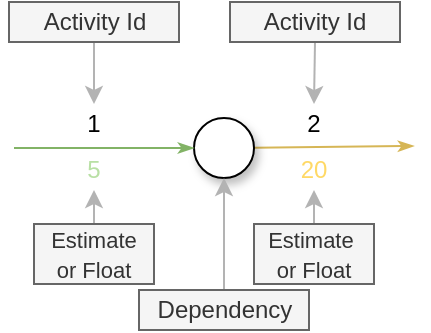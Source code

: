 <mxfile version="13.4.0" type="device" pages="3"><diagram name="Component Labels" id="42789a77-a242-8287-6e28-9cd8cfd52e62"><mxGraphModel dx="1422" dy="794" grid="1" gridSize="10" guides="1" tooltips="1" connect="1" arrows="1" fold="1" page="1" pageScale="1" pageWidth="1100" pageHeight="850" background="#ffffff" math="0" shadow="0"><root><mxCell id="0"/><mxCell id="1" parent="0"/><mxCell id="1ea317790d2ca983-14" value="" style="edgeStyle=none;rounded=1;html=1;labelBackgroundColor=none;startArrow=none;startFill=0;startSize=5;endArrow=classicThin;endFill=1;endSize=5;jettySize=auto;orthogonalLoop=1;strokeWidth=1;fontFamily=Verdana;fontSize=12;strokeColor=#d6b656;fillColor=#fff2cc;" parent="1" source="1ea317790d2ca983-1" edge="1"><mxGeometry relative="1" as="geometry"><mxPoint x="560" y="221" as="targetPoint"/></mxGeometry></mxCell><mxCell id="1ea317790d2ca983-1" value="" style="ellipse;whiteSpace=wrap;html=1;rounded=0;shadow=1;comic=0;labelBackgroundColor=none;strokeWidth=1;fontFamily=Verdana;fontSize=12;align=center;" parent="1" vertex="1"><mxGeometry x="450" y="207" width="30" height="30" as="geometry"/></mxCell><mxCell id="XBnS1yBzff7NUHpE4Zis-2" value="" style="edgeStyle=none;rounded=1;html=1;labelBackgroundColor=none;startArrow=none;startFill=0;startSize=5;endArrow=classicThin;endFill=1;endSize=5;jettySize=auto;orthogonalLoop=1;strokeWidth=1;fontFamily=Verdana;fontSize=12;entryX=0;entryY=0.5;entryDx=0;entryDy=0;fillColor=#d5e8d4;strokeColor=#82b366;" edge="1" parent="1" target="1ea317790d2ca983-1"><mxGeometry relative="1" as="geometry"><mxPoint x="360" y="222" as="sourcePoint"/><mxPoint x="450" y="210" as="targetPoint"/></mxGeometry></mxCell><mxCell id="XBnS1yBzff7NUHpE4Zis-3" value="1" style="text;html=1;strokeColor=none;fillColor=none;align=center;verticalAlign=middle;whiteSpace=wrap;rounded=0;imageWidth=24;" vertex="1" parent="1"><mxGeometry x="390" y="200" width="20" height="20" as="geometry"/></mxCell><mxCell id="XBnS1yBzff7NUHpE4Zis-4" value="2" style="text;html=1;strokeColor=none;fillColor=none;align=center;verticalAlign=middle;whiteSpace=wrap;rounded=0;" vertex="1" parent="1"><mxGeometry x="500" y="200" width="20" height="20" as="geometry"/></mxCell><mxCell id="XBnS1yBzff7NUHpE4Zis-8" style="edgeStyle=orthogonalEdgeStyle;rounded=0;orthogonalLoop=1;jettySize=auto;html=1;entryX=0.5;entryY=1;entryDx=0;entryDy=0;strokeColor=#B3B3B3;" edge="1" parent="1" source="XBnS1yBzff7NUHpE4Zis-5" target="1ea317790d2ca983-1"><mxGeometry relative="1" as="geometry"/></mxCell><mxCell id="XBnS1yBzff7NUHpE4Zis-5" value="Dependency" style="text;html=1;fillColor=#f5f5f5;align=center;verticalAlign=middle;whiteSpace=wrap;rounded=0;strokeColor=#666666;fontColor=#333333;" vertex="1" parent="1"><mxGeometry x="422.5" y="293" width="85" height="20" as="geometry"/></mxCell><mxCell id="XBnS1yBzff7NUHpE4Zis-12" style="edgeStyle=orthogonalEdgeStyle;rounded=0;orthogonalLoop=1;jettySize=auto;html=1;exitX=0.5;exitY=1;exitDx=0;exitDy=0;entryX=0.5;entryY=0;entryDx=0;entryDy=0;strokeColor=#B3B3B3;" edge="1" parent="1" source="XBnS1yBzff7NUHpE4Zis-9" target="XBnS1yBzff7NUHpE4Zis-4"><mxGeometry relative="1" as="geometry"/></mxCell><mxCell id="XBnS1yBzff7NUHpE4Zis-9" value="Activity Id" style="text;html=1;fillColor=#f5f5f5;align=center;verticalAlign=middle;whiteSpace=wrap;rounded=0;strokeColor=#666666;fontColor=#333333;" vertex="1" parent="1"><mxGeometry x="468" y="149" width="85" height="20" as="geometry"/></mxCell><mxCell id="XBnS1yBzff7NUHpE4Zis-15" style="edgeStyle=orthogonalEdgeStyle;rounded=0;orthogonalLoop=1;jettySize=auto;html=1;exitX=0.5;exitY=1;exitDx=0;exitDy=0;entryX=0.5;entryY=0;entryDx=0;entryDy=0;strokeColor=#B3B3B3;" edge="1" parent="1" source="XBnS1yBzff7NUHpE4Zis-13" target="XBnS1yBzff7NUHpE4Zis-3"><mxGeometry relative="1" as="geometry"/></mxCell><mxCell id="XBnS1yBzff7NUHpE4Zis-13" value="Activity Id" style="text;html=1;fillColor=#f5f5f5;align=center;verticalAlign=middle;whiteSpace=wrap;rounded=0;strokeColor=#666666;fontColor=#333333;" vertex="1" parent="1"><mxGeometry x="357.5" y="149" width="85" height="20" as="geometry"/></mxCell><mxCell id="XBnS1yBzff7NUHpE4Zis-16" value="&lt;font&gt;5&lt;/font&gt;" style="text;html=1;strokeColor=none;fillColor=none;align=center;verticalAlign=middle;whiteSpace=wrap;rounded=0;fontColor=#B9E0A5;" vertex="1" parent="1"><mxGeometry x="390" y="223" width="20" height="20" as="geometry"/></mxCell><mxCell id="XBnS1yBzff7NUHpE4Zis-18" value="&lt;font&gt;20&lt;/font&gt;" style="text;html=1;strokeColor=none;fillColor=none;align=center;verticalAlign=middle;whiteSpace=wrap;rounded=0;fontColor=#FFD966;" vertex="1" parent="1"><mxGeometry x="500" y="223" width="20" height="20" as="geometry"/></mxCell><mxCell id="XBnS1yBzff7NUHpE4Zis-22" style="edgeStyle=orthogonalEdgeStyle;rounded=0;orthogonalLoop=1;jettySize=auto;html=1;exitX=0.5;exitY=0;exitDx=0;exitDy=0;entryX=0.5;entryY=1;entryDx=0;entryDy=0;strokeColor=#B3B3B3;" edge="1" parent="1" source="XBnS1yBzff7NUHpE4Zis-19" target="XBnS1yBzff7NUHpE4Zis-16"><mxGeometry relative="1" as="geometry"/></mxCell><mxCell id="XBnS1yBzff7NUHpE4Zis-19" value="&lt;font style=&quot;font-size: 11px&quot;&gt;Estimate &lt;br&gt;or Float&lt;/font&gt;" style="text;html=1;fillColor=#f5f5f5;align=center;verticalAlign=middle;whiteSpace=wrap;rounded=0;strokeColor=#666666;fontColor=#333333;" vertex="1" parent="1"><mxGeometry x="370" y="260" width="60" height="30" as="geometry"/></mxCell><mxCell id="XBnS1yBzff7NUHpE4Zis-21" style="edgeStyle=orthogonalEdgeStyle;rounded=0;orthogonalLoop=1;jettySize=auto;html=1;exitX=0.5;exitY=0;exitDx=0;exitDy=0;entryX=0.5;entryY=1;entryDx=0;entryDy=0;strokeColor=#B3B3B3;" edge="1" parent="1" source="XBnS1yBzff7NUHpE4Zis-20" target="XBnS1yBzff7NUHpE4Zis-18"><mxGeometry relative="1" as="geometry"/></mxCell><mxCell id="XBnS1yBzff7NUHpE4Zis-20" value="&lt;span style=&quot;font-size: 11px&quot;&gt;Estimate&amp;nbsp;&lt;/span&gt;&lt;br style=&quot;font-size: 11px&quot;&gt;&lt;span style=&quot;font-size: 11px&quot;&gt;or Float&lt;/span&gt;" style="text;html=1;fillColor=#f5f5f5;align=center;verticalAlign=middle;whiteSpace=wrap;rounded=0;strokeColor=#666666;fontColor=#333333;" vertex="1" parent="1"><mxGeometry x="480" y="260" width="60" height="30" as="geometry"/></mxCell></root></mxGraphModel></diagram><diagram id="NeZSsnfrJtzCHBNunnr2" name="Recipe Graph"><mxGraphModel dx="1422" dy="746" grid="1" gridSize="10" guides="1" tooltips="1" connect="1" arrows="1" fold="1" page="1" pageScale="1" pageWidth="850" pageHeight="1100" math="0" shadow="0"><root><mxCell id="tL4FlOT15kKanCZEZSTj-0"/><mxCell id="tL4FlOT15kKanCZEZSTj-1" parent="tL4FlOT15kKanCZEZSTj-0"/><mxCell id="89Di526m8O9twU9Fi9_I-0" value="&lt;font color=&quot;#000000&quot; style=&quot;font-size: 28px&quot;&gt;Serving Chili&lt;/font&gt;" style="text;html=1;strokeColor=none;fillColor=none;align=center;verticalAlign=middle;whiteSpace=wrap;rounded=0;fontColor=#FFD966;" vertex="1" parent="tL4FlOT15kKanCZEZSTj-1"><mxGeometry x="325" y="180" width="190" height="20" as="geometry"/></mxCell><mxCell id="xuurNHpH_lzePcyJKRcF-1" style="edgeStyle=none;rounded=0;orthogonalLoop=1;jettySize=auto;html=1;entryX=0;entryY=0.5;entryDx=0;entryDy=0;strokeColor=#000000;fontColor=#000000;" edge="1" parent="tL4FlOT15kKanCZEZSTj-1" source="89Di526m8O9twU9Fi9_I-1" target="xuurNHpH_lzePcyJKRcF-0"><mxGeometry relative="1" as="geometry"/></mxCell><mxCell id="89Di526m8O9twU9Fi9_I-1" value="" style="ellipse;whiteSpace=wrap;html=1;aspect=fixed;rounded=0;strokeColor=#000000;fontColor=#FFD966;" vertex="1" parent="tL4FlOT15kKanCZEZSTj-1"><mxGeometry x="150" y="240" width="30" height="30" as="geometry"/></mxCell><mxCell id="xuurNHpH_lzePcyJKRcF-34" style="edgeStyle=none;rounded=0;orthogonalLoop=1;jettySize=auto;html=1;exitX=1;exitY=0.5;exitDx=0;exitDy=0;entryX=0.5;entryY=0;entryDx=0;entryDy=0;strokeColor=#000000;fontColor=#000000;" edge="1" parent="tL4FlOT15kKanCZEZSTj-1" source="xuurNHpH_lzePcyJKRcF-0" target="xuurNHpH_lzePcyJKRcF-32"><mxGeometry relative="1" as="geometry"><Array as="points"><mxPoint x="350" y="255"/></Array></mxGeometry></mxCell><mxCell id="xuurNHpH_lzePcyJKRcF-0" value="" style="ellipse;whiteSpace=wrap;html=1;aspect=fixed;rounded=0;strokeColor=#000000;fontColor=#FFD966;" vertex="1" parent="tL4FlOT15kKanCZEZSTj-1"><mxGeometry x="262" y="240" width="30" height="30" as="geometry"/></mxCell><mxCell id="xuurNHpH_lzePcyJKRcF-2" value="Thaw Ground Beef" style="text;html=1;strokeColor=none;fillColor=none;align=center;verticalAlign=middle;whiteSpace=wrap;rounded=0;fontColor=#000000;" vertex="1" parent="tL4FlOT15kKanCZEZSTj-1"><mxGeometry x="190" y="230" width="80" height="20" as="geometry"/></mxCell><mxCell id="xuurNHpH_lzePcyJKRcF-8" style="edgeStyle=none;rounded=0;orthogonalLoop=1;jettySize=auto;html=1;entryX=0;entryY=0.5;entryDx=0;entryDy=0;strokeColor=#000000;fontColor=#000000;" edge="1" parent="tL4FlOT15kKanCZEZSTj-1" source="xuurNHpH_lzePcyJKRcF-9" target="xuurNHpH_lzePcyJKRcF-32"><mxGeometry relative="1" as="geometry"><mxPoint x="249" y="325" as="targetPoint"/></mxGeometry></mxCell><mxCell id="xuurNHpH_lzePcyJKRcF-9" value="" style="ellipse;whiteSpace=wrap;html=1;aspect=fixed;rounded=0;strokeColor=#000000;fontColor=#FFD966;" vertex="1" parent="tL4FlOT15kKanCZEZSTj-1"><mxGeometry x="149" y="310" width="30" height="30" as="geometry"/></mxCell><mxCell id="xuurNHpH_lzePcyJKRcF-11" value="Open Beans" style="text;html=1;strokeColor=none;fillColor=none;align=center;verticalAlign=middle;whiteSpace=wrap;rounded=0;fontColor=#000000;" vertex="1" parent="tL4FlOT15kKanCZEZSTj-1"><mxGeometry x="203" y="305" width="80" height="20" as="geometry"/></mxCell><mxCell id="xuurNHpH_lzePcyJKRcF-12" style="rounded=0;orthogonalLoop=1;jettySize=auto;html=1;entryX=0;entryY=1;entryDx=0;entryDy=0;strokeColor=#000000;fontColor=#000000;" edge="1" source="xuurNHpH_lzePcyJKRcF-13" target="xuurNHpH_lzePcyJKRcF-32" parent="tL4FlOT15kKanCZEZSTj-1"><mxGeometry relative="1" as="geometry"><mxPoint x="249" y="395" as="targetPoint"/><Array as="points"><mxPoint x="280" y="400"/></Array></mxGeometry></mxCell><mxCell id="xuurNHpH_lzePcyJKRcF-13" value="" style="ellipse;whiteSpace=wrap;html=1;aspect=fixed;rounded=0;strokeColor=#000000;fontColor=#FFD966;" vertex="1" parent="tL4FlOT15kKanCZEZSTj-1"><mxGeometry x="149" y="385" width="30" height="30" as="geometry"/></mxCell><mxCell id="xuurNHpH_lzePcyJKRcF-15" value="Open Tomatoes" style="text;html=1;strokeColor=none;fillColor=none;align=center;verticalAlign=middle;whiteSpace=wrap;rounded=0;fontColor=#000000;" vertex="1" parent="tL4FlOT15kKanCZEZSTj-1"><mxGeometry x="205" y="374" width="80" height="20" as="geometry"/></mxCell><mxCell id="xuurNHpH_lzePcyJKRcF-37" style="edgeStyle=none;rounded=0;orthogonalLoop=1;jettySize=auto;html=1;exitX=1;exitY=0.5;exitDx=0;exitDy=0;entryX=0.5;entryY=1;entryDx=0;entryDy=0;strokeColor=#000000;fontColor=#000000;" edge="1" parent="tL4FlOT15kKanCZEZSTj-1" source="xuurNHpH_lzePcyJKRcF-18" target="xuurNHpH_lzePcyJKRcF-32"><mxGeometry relative="1" as="geometry"><Array as="points"><mxPoint x="340" y="525"/></Array></mxGeometry></mxCell><mxCell id="xuurNHpH_lzePcyJKRcF-18" value="" style="ellipse;whiteSpace=wrap;html=1;aspect=fixed;rounded=0;strokeColor=#000000;fontColor=#FFD966;" vertex="1" parent="tL4FlOT15kKanCZEZSTj-1"><mxGeometry x="260" y="509" width="30" height="30" as="geometry"/></mxCell><mxCell id="xuurNHpH_lzePcyJKRcF-22" value="" style="ellipse;whiteSpace=wrap;html=1;aspect=fixed;rounded=0;strokeColor=#000000;fontColor=#FFD966;" vertex="1" parent="tL4FlOT15kKanCZEZSTj-1"><mxGeometry x="151" y="509" width="30" height="30" as="geometry"/></mxCell><mxCell id="xuurNHpH_lzePcyJKRcF-24" value="4hr" style="text;html=1;strokeColor=none;fillColor=none;align=center;verticalAlign=middle;whiteSpace=wrap;rounded=0;fontColor=#000000;" vertex="1" parent="tL4FlOT15kKanCZEZSTj-1"><mxGeometry x="208" y="255" width="40" height="20" as="geometry"/></mxCell><mxCell id="xuurNHpH_lzePcyJKRcF-26" value="&lt;span&gt;1min&lt;/span&gt;" style="text;html=1;align=center;verticalAlign=middle;resizable=0;points=[];autosize=1;fontColor=#000000;" vertex="1" parent="tL4FlOT15kKanCZEZSTj-1"><mxGeometry x="216" y="324" width="40" height="20" as="geometry"/></mxCell><mxCell id="xuurNHpH_lzePcyJKRcF-27" value="&lt;span&gt;1min&lt;/span&gt;" style="text;html=1;align=center;verticalAlign=middle;resizable=0;points=[];autosize=1;fontColor=#000000;" vertex="1" parent="tL4FlOT15kKanCZEZSTj-1"><mxGeometry x="220" y="397" width="40" height="20" as="geometry"/></mxCell><mxCell id="xuurNHpH_lzePcyJKRcF-41" style="edgeStyle=none;rounded=0;orthogonalLoop=1;jettySize=auto;html=1;entryX=0;entryY=0.5;entryDx=0;entryDy=0;strokeColor=#000000;fontColor=#000000;" edge="1" parent="tL4FlOT15kKanCZEZSTj-1" source="xuurNHpH_lzePcyJKRcF-32" target="xuurNHpH_lzePcyJKRcF-38"><mxGeometry relative="1" as="geometry"/></mxCell><mxCell id="xuurNHpH_lzePcyJKRcF-32" value="" style="ellipse;whiteSpace=wrap;html=1;aspect=fixed;rounded=0;strokeColor=#000000;fontColor=#FFD966;" vertex="1" parent="tL4FlOT15kKanCZEZSTj-1"><mxGeometry x="360" y="310" width="30" height="30" as="geometry"/></mxCell><mxCell id="xuurNHpH_lzePcyJKRcF-38" value="" style="ellipse;whiteSpace=wrap;html=1;aspect=fixed;rounded=0;strokeColor=#000000;fontColor=#FFD966;" vertex="1" parent="tL4FlOT15kKanCZEZSTj-1"><mxGeometry x="450" y="310" width="30" height="30" as="geometry"/></mxCell><mxCell id="xuurNHpH_lzePcyJKRcF-42" style="edgeStyle=none;rounded=0;orthogonalLoop=1;jettySize=auto;html=1;entryX=0;entryY=0.5;entryDx=0;entryDy=0;strokeColor=#000000;fontColor=#000000;exitX=1;exitY=0.5;exitDx=0;exitDy=0;" edge="1" parent="tL4FlOT15kKanCZEZSTj-1" target="xuurNHpH_lzePcyJKRcF-43" source="xuurNHpH_lzePcyJKRcF-38"><mxGeometry relative="1" as="geometry"><mxPoint x="490" y="325" as="sourcePoint"/></mxGeometry></mxCell><mxCell id="xuurNHpH_lzePcyJKRcF-45" style="edgeStyle=none;rounded=0;orthogonalLoop=1;jettySize=auto;html=1;entryX=0;entryY=0.5;entryDx=0;entryDy=0;strokeColor=#000000;fontColor=#000000;" edge="1" parent="tL4FlOT15kKanCZEZSTj-1" source="xuurNHpH_lzePcyJKRcF-43" target="xuurNHpH_lzePcyJKRcF-44"><mxGeometry relative="1" as="geometry"/></mxCell><mxCell id="xuurNHpH_lzePcyJKRcF-43" value="" style="ellipse;whiteSpace=wrap;html=1;aspect=fixed;rounded=0;strokeColor=#000000;fontColor=#FFD966;" vertex="1" parent="tL4FlOT15kKanCZEZSTj-1"><mxGeometry x="550" y="310" width="30" height="30" as="geometry"/></mxCell><mxCell id="xuurNHpH_lzePcyJKRcF-44" value="" style="ellipse;whiteSpace=wrap;html=1;aspect=fixed;rounded=0;strokeColor=#000000;fontColor=#FFD966;" vertex="1" parent="tL4FlOT15kKanCZEZSTj-1"><mxGeometry x="650" y="310" width="30" height="30" as="geometry"/></mxCell><mxCell id="xuurNHpH_lzePcyJKRcF-50" value="Brown Beef" style="text;html=1;strokeColor=none;fillColor=none;align=center;verticalAlign=middle;whiteSpace=wrap;rounded=0;fontColor=#000000;rotation=0;" vertex="1" parent="tL4FlOT15kKanCZEZSTj-1"><mxGeometry x="285" y="235" width="80" height="20" as="geometry"/></mxCell><mxCell id="xuurNHpH_lzePcyJKRcF-74" style="edgeStyle=none;rounded=0;orthogonalLoop=1;jettySize=auto;html=1;entryX=0;entryY=1;entryDx=0;entryDy=0;strokeColor=#000000;fontColor=#000000;" edge="1" parent="tL4FlOT15kKanCZEZSTj-1" source="xuurNHpH_lzePcyJKRcF-56" target="xuurNHpH_lzePcyJKRcF-43"><mxGeometry relative="1" as="geometry"><Array as="points"><mxPoint x="530" y="412"/></Array></mxGeometry></mxCell><mxCell id="xuurNHpH_lzePcyJKRcF-56" value="" style="ellipse;whiteSpace=wrap;html=1;aspect=fixed;rounded=0;strokeColor=#000000;fontColor=#FFD966;" vertex="1" parent="tL4FlOT15kKanCZEZSTj-1"><mxGeometry x="420" y="397" width="30" height="30" as="geometry"/></mxCell><mxCell id="xuurNHpH_lzePcyJKRcF-16" style="edgeStyle=none;rounded=0;orthogonalLoop=1;jettySize=auto;html=1;strokeColor=#000000;fontColor=#000000;entryX=0;entryY=0;entryDx=0;entryDy=0;" edge="1" parent="tL4FlOT15kKanCZEZSTj-1" source="xuurNHpH_lzePcyJKRcF-17" target="xuurNHpH_lzePcyJKRcF-18"><mxGeometry relative="1" as="geometry"><mxPoint x="91" y="32.66" as="targetPoint"/><Array as="points"><mxPoint x="250" y="470"/></Array></mxGeometry></mxCell><mxCell id="xuurNHpH_lzePcyJKRcF-58" value="" style="group" vertex="1" connectable="0" parent="tL4FlOT15kKanCZEZSTj-1"><mxGeometry x="176" y="508" width="80" height="20" as="geometry"/></mxCell><mxCell id="xuurNHpH_lzePcyJKRcF-23" style="edgeStyle=none;rounded=0;orthogonalLoop=1;jettySize=auto;html=1;entryX=0;entryY=0.5;entryDx=0;entryDy=0;strokeColor=#000000;fontColor=#000000;" edge="1" parent="xuurNHpH_lzePcyJKRcF-58" source="xuurNHpH_lzePcyJKRcF-22" target="xuurNHpH_lzePcyJKRcF-18"><mxGeometry relative="1" as="geometry"/></mxCell><mxCell id="xuurNHpH_lzePcyJKRcF-28" value="Add Paprika" style="text;html=1;strokeColor=none;fillColor=none;align=center;verticalAlign=middle;whiteSpace=wrap;rounded=0;fontColor=#000000;" vertex="1" parent="xuurNHpH_lzePcyJKRcF-58"><mxGeometry width="80" height="20" as="geometry"/></mxCell><mxCell id="xuurNHpH_lzePcyJKRcF-31" style="edgeStyle=none;rounded=0;orthogonalLoop=1;jettySize=auto;html=1;entryX=0;entryY=1;entryDx=0;entryDy=0;strokeColor=#000000;fontColor=#000000;" edge="1" parent="tL4FlOT15kKanCZEZSTj-1" source="xuurNHpH_lzePcyJKRcF-30" target="xuurNHpH_lzePcyJKRcF-18"><mxGeometry relative="1" as="geometry"><Array as="points"><mxPoint x="250" y="575"/></Array></mxGeometry></mxCell><mxCell id="xuurNHpH_lzePcyJKRcF-30" value="" style="ellipse;whiteSpace=wrap;html=1;aspect=fixed;rounded=0;strokeColor=#000000;fontColor=#FFD966;" vertex="1" parent="tL4FlOT15kKanCZEZSTj-1"><mxGeometry x="151" y="560" width="30" height="30" as="geometry"/></mxCell><mxCell id="xuurNHpH_lzePcyJKRcF-55" value="Add Garlic" style="text;html=1;strokeColor=none;fillColor=none;align=center;verticalAlign=middle;whiteSpace=wrap;rounded=0;fontColor=#000000;rotation=0;" vertex="1" parent="tL4FlOT15kKanCZEZSTj-1"><mxGeometry x="175" y="555" width="80" height="20" as="geometry"/></mxCell><mxCell id="xuurNHpH_lzePcyJKRcF-17" value="" style="ellipse;whiteSpace=wrap;html=1;aspect=fixed;rounded=0;strokeColor=#000000;fontColor=#FFD966;" vertex="1" parent="tL4FlOT15kKanCZEZSTj-1"><mxGeometry x="150.36" y="455" width="30" height="30" as="geometry"/></mxCell><mxCell id="xuurNHpH_lzePcyJKRcF-19" value="Add Chili powder" style="text;html=1;strokeColor=none;fillColor=none;align=center;verticalAlign=middle;whiteSpace=wrap;rounded=0;fontColor=#000000;rotation=0;" vertex="1" parent="tL4FlOT15kKanCZEZSTj-1"><mxGeometry x="168" y="445" width="80" height="20" as="geometry"/></mxCell><mxCell id="xuurNHpH_lzePcyJKRcF-69" value="Combine Ingredients" style="text;html=1;strokeColor=none;fillColor=none;align=center;verticalAlign=middle;whiteSpace=wrap;rounded=0;fontColor=#000000;" vertex="1" parent="tL4FlOT15kKanCZEZSTj-1"><mxGeometry x="380" y="300" width="80" height="20" as="geometry"/></mxCell><mxCell id="xuurNHpH_lzePcyJKRcF-71" value="Simmer" style="text;html=1;strokeColor=none;fillColor=none;align=center;verticalAlign=middle;whiteSpace=wrap;rounded=0;fontColor=#000000;" vertex="1" parent="tL4FlOT15kKanCZEZSTj-1"><mxGeometry x="470" y="300" width="80" height="20" as="geometry"/></mxCell><mxCell id="xuurNHpH_lzePcyJKRcF-72" value="Serve" style="text;html=1;strokeColor=none;fillColor=none;align=center;verticalAlign=middle;whiteSpace=wrap;rounded=0;fontColor=#000000;" vertex="1" parent="tL4FlOT15kKanCZEZSTj-1"><mxGeometry x="570" y="304" width="80" height="20" as="geometry"/></mxCell><mxCell id="xuurNHpH_lzePcyJKRcF-76" value="Prepare Bowls&lt;br&gt;" style="text;html=1;strokeColor=none;fillColor=none;align=center;verticalAlign=middle;whiteSpace=wrap;rounded=0;fontColor=#000000;" vertex="1" parent="tL4FlOT15kKanCZEZSTj-1"><mxGeometry x="450" y="388" width="80" height="20" as="geometry"/></mxCell><mxCell id="xuurNHpH_lzePcyJKRcF-81" style="edgeStyle=none;rounded=0;orthogonalLoop=1;jettySize=auto;html=1;entryX=0.5;entryY=1;entryDx=0;entryDy=0;strokeColor=#000000;fontColor=#000000;" edge="1" source="xuurNHpH_lzePcyJKRcF-82" parent="tL4FlOT15kKanCZEZSTj-1" target="xuurNHpH_lzePcyJKRcF-43"><mxGeometry relative="1" as="geometry"><mxPoint x="554.393" y="384.997" as="targetPoint"/><Array as="points"><mxPoint x="530" y="461.39"/></Array></mxGeometry></mxCell><mxCell id="xuurNHpH_lzePcyJKRcF-82" value="" style="ellipse;whiteSpace=wrap;html=1;aspect=fixed;rounded=0;strokeColor=#000000;fontColor=#FFD966;" vertex="1" parent="tL4FlOT15kKanCZEZSTj-1"><mxGeometry x="420" y="446.39" width="30" height="30" as="geometry"/></mxCell><mxCell id="xuurNHpH_lzePcyJKRcF-83" value="Prepare Spoons" style="text;html=1;strokeColor=none;fillColor=none;align=center;verticalAlign=middle;whiteSpace=wrap;rounded=0;fontColor=#000000;" vertex="1" parent="tL4FlOT15kKanCZEZSTj-1"><mxGeometry x="450" y="437.39" width="80" height="20" as="geometry"/></mxCell><mxCell id="xuurNHpH_lzePcyJKRcF-85" value="30s" style="text;html=1;strokeColor=none;fillColor=none;align=center;verticalAlign=middle;whiteSpace=wrap;rounded=0;fontColor=#000000;" vertex="1" parent="tL4FlOT15kKanCZEZSTj-1"><mxGeometry x="190" y="471" width="40" height="20" as="geometry"/></mxCell><mxCell id="xuurNHpH_lzePcyJKRcF-86" value="30s" style="text;html=1;strokeColor=none;fillColor=none;align=center;verticalAlign=middle;whiteSpace=wrap;rounded=0;fontColor=#000000;" vertex="1" parent="tL4FlOT15kKanCZEZSTj-1"><mxGeometry x="190" y="528" width="40" height="20" as="geometry"/></mxCell><mxCell id="xuurNHpH_lzePcyJKRcF-87" value="30s" style="text;html=1;strokeColor=none;fillColor=none;align=center;verticalAlign=middle;whiteSpace=wrap;rounded=0;fontColor=#000000;" vertex="1" parent="tL4FlOT15kKanCZEZSTj-1"><mxGeometry x="190" y="577" width="40" height="20" as="geometry"/></mxCell><mxCell id="xuurNHpH_lzePcyJKRcF-88" value="5min" style="text;html=1;strokeColor=none;fillColor=none;align=center;verticalAlign=middle;whiteSpace=wrap;rounded=0;fontColor=#000000;rotation=0;" vertex="1" parent="tL4FlOT15kKanCZEZSTj-1"><mxGeometry x="300" y="255" width="40" height="20" as="geometry"/></mxCell><mxCell id="xuurNHpH_lzePcyJKRcF-95" value="&lt;span&gt;2min&lt;/span&gt;" style="text;html=1;align=center;verticalAlign=middle;resizable=0;points=[];autosize=1;fontColor=#000000;" vertex="1" parent="tL4FlOT15kKanCZEZSTj-1"><mxGeometry x="400" y="325" width="40" height="20" as="geometry"/></mxCell><mxCell id="xuurNHpH_lzePcyJKRcF-96" value="&lt;span&gt;1h&lt;/span&gt;" style="text;html=1;align=center;verticalAlign=middle;resizable=0;points=[];autosize=1;fontColor=#000000;" vertex="1" parent="tL4FlOT15kKanCZEZSTj-1"><mxGeometry x="495" y="324" width="30" height="20" as="geometry"/></mxCell><mxCell id="xuurNHpH_lzePcyJKRcF-97" value="&lt;span&gt;10min&lt;/span&gt;" style="text;html=1;align=center;verticalAlign=middle;resizable=0;points=[];autosize=1;fontColor=#000000;" vertex="1" parent="tL4FlOT15kKanCZEZSTj-1"><mxGeometry x="465" y="410" width="50" height="20" as="geometry"/></mxCell><mxCell id="xuurNHpH_lzePcyJKRcF-99" value="&lt;span&gt;10min&lt;/span&gt;" style="text;html=1;align=center;verticalAlign=middle;resizable=0;points=[];autosize=1;fontColor=#000000;" vertex="1" parent="tL4FlOT15kKanCZEZSTj-1"><mxGeometry x="466" y="459" width="50" height="20" as="geometry"/></mxCell><mxCell id="xuurNHpH_lzePcyJKRcF-100" value="Mix Spices" style="text;html=1;strokeColor=none;fillColor=none;align=center;verticalAlign=middle;whiteSpace=wrap;rounded=0;fontColor=#000000;" vertex="1" parent="tL4FlOT15kKanCZEZSTj-1"><mxGeometry x="290" y="500" width="50" height="20" as="geometry"/></mxCell><mxCell id="xuurNHpH_lzePcyJKRcF-102" value="1min" style="text;html=1;strokeColor=none;fillColor=none;align=center;verticalAlign=middle;whiteSpace=wrap;rounded=0;fontColor=#000000;" vertex="1" parent="tL4FlOT15kKanCZEZSTj-1"><mxGeometry x="290" y="525" width="50" height="20" as="geometry"/></mxCell></root></mxGraphModel></diagram><diagram id="H9CcOWjjJWy0-Qvh19_h" name="Why Arrow Graph"><mxGraphModel dx="1422" dy="746" grid="1" gridSize="10" guides="1" tooltips="1" connect="1" arrows="1" fold="1" page="1" pageScale="1" pageWidth="850" pageHeight="1100" math="0" shadow="0"><root><mxCell id="Svm0KA5cfJ0at4KvARIh-0"/><mxCell id="Svm0KA5cfJ0at4KvARIh-1" parent="Svm0KA5cfJ0at4KvARIh-0"/><mxCell id="aqC_XX8Bfd4DPLwOw9Va-2" value="&lt;font style=&quot;font-size: 24px&quot;&gt;&lt;font color=&quot;#000000&quot;&gt;Many to Many&lt;br&gt;Activity&amp;nbsp;&lt;/font&gt;&lt;font color=&quot;#000000&quot;&gt;Dependency&lt;/font&gt;&lt;/font&gt;" style="text;html=1;strokeColor=none;fillColor=none;align=center;verticalAlign=middle;whiteSpace=wrap;rounded=0;fontColor=#FFD966;" vertex="1" parent="Svm0KA5cfJ0at4KvARIh-1"><mxGeometry x="260" y="170" width="320" height="50" as="geometry"/></mxCell><mxCell id="aqC_XX8Bfd4DPLwOw9Va-40" value="" style="group;" vertex="1" connectable="0" parent="Svm0KA5cfJ0at4KvARIh-1"><mxGeometry x="220" y="220" width="180" height="160" as="geometry"/></mxCell><mxCell id="aqC_XX8Bfd4DPLwOw9Va-0" value="&lt;font style=&quot;font-size: 20px&quot;&gt;Activities as Nodes&lt;/font&gt;" style="text;html=1;strokeColor=none;fillColor=none;align=center;verticalAlign=middle;whiteSpace=wrap;rounded=0;" vertex="1" parent="aqC_XX8Bfd4DPLwOw9Va-40"><mxGeometry width="180" height="50" as="geometry"/></mxCell><mxCell id="aqC_XX8Bfd4DPLwOw9Va-3" value="&lt;font&gt;1&lt;/font&gt;" style="ellipse;whiteSpace=wrap;html=1;aspect=fixed;rounded=0;" vertex="1" parent="aqC_XX8Bfd4DPLwOw9Va-40"><mxGeometry x="10" y="50" width="30" height="30" as="geometry"/></mxCell><mxCell id="aqC_XX8Bfd4DPLwOw9Va-4" value="2" style="ellipse;whiteSpace=wrap;html=1;aspect=fixed;rounded=0;" vertex="1" parent="aqC_XX8Bfd4DPLwOw9Va-40"><mxGeometry x="10" y="90" width="30" height="30" as="geometry"/></mxCell><mxCell id="aqC_XX8Bfd4DPLwOw9Va-31" style="edgeStyle=none;rounded=0;orthogonalLoop=1;jettySize=auto;html=1;exitX=1;exitY=0.5;exitDx=0;exitDy=0;" edge="1" parent="aqC_XX8Bfd4DPLwOw9Va-40" source="aqC_XX8Bfd4DPLwOw9Va-5"><mxGeometry relative="1" as="geometry"><mxPoint x="130" y="70" as="targetPoint"/></mxGeometry></mxCell><mxCell id="aqC_XX8Bfd4DPLwOw9Va-5" value="3" style="ellipse;whiteSpace=wrap;html=1;aspect=fixed;rounded=0;" vertex="1" parent="aqC_XX8Bfd4DPLwOw9Va-40"><mxGeometry x="10" y="130" width="30" height="30" as="geometry"/></mxCell><mxCell id="aqC_XX8Bfd4DPLwOw9Va-6" value="4" style="ellipse;whiteSpace=wrap;html=1;aspect=fixed;rounded=0;" vertex="1" parent="aqC_XX8Bfd4DPLwOw9Va-40"><mxGeometry x="130" y="50" width="30" height="30" as="geometry"/></mxCell><mxCell id="aqC_XX8Bfd4DPLwOw9Va-24" style="edgeStyle=orthogonalEdgeStyle;rounded=0;orthogonalLoop=1;jettySize=auto;html=1;exitX=1;exitY=0.5;exitDx=0;exitDy=0;entryX=0;entryY=0.5;entryDx=0;entryDy=0;" edge="1" parent="aqC_XX8Bfd4DPLwOw9Va-40" source="aqC_XX8Bfd4DPLwOw9Va-3" target="aqC_XX8Bfd4DPLwOw9Va-6"><mxGeometry relative="1" as="geometry"/></mxCell><mxCell id="aqC_XX8Bfd4DPLwOw9Va-27" style="edgeStyle=none;rounded=0;orthogonalLoop=1;jettySize=auto;html=1;exitX=1;exitY=0.5;exitDx=0;exitDy=0;entryX=0;entryY=0.5;entryDx=0;entryDy=0;" edge="1" parent="aqC_XX8Bfd4DPLwOw9Va-40" source="aqC_XX8Bfd4DPLwOw9Va-4" target="aqC_XX8Bfd4DPLwOw9Va-6"><mxGeometry relative="1" as="geometry"/></mxCell><mxCell id="aqC_XX8Bfd4DPLwOw9Va-8" value="5" style="ellipse;whiteSpace=wrap;html=1;aspect=fixed;rounded=0;" vertex="1" parent="aqC_XX8Bfd4DPLwOw9Va-40"><mxGeometry x="130" y="90" width="30" height="30" as="geometry"/></mxCell><mxCell id="aqC_XX8Bfd4DPLwOw9Va-25" style="rounded=0;orthogonalLoop=1;jettySize=auto;html=1;exitX=1;exitY=0.5;exitDx=0;exitDy=0;entryX=0;entryY=0.5;entryDx=0;entryDy=0;" edge="1" parent="aqC_XX8Bfd4DPLwOw9Va-40" source="aqC_XX8Bfd4DPLwOw9Va-3" target="aqC_XX8Bfd4DPLwOw9Va-8"><mxGeometry relative="1" as="geometry"/></mxCell><mxCell id="aqC_XX8Bfd4DPLwOw9Va-29" style="edgeStyle=none;rounded=0;orthogonalLoop=1;jettySize=auto;html=1;exitX=1;exitY=0.5;exitDx=0;exitDy=0;entryX=0;entryY=0.5;entryDx=0;entryDy=0;" edge="1" parent="aqC_XX8Bfd4DPLwOw9Va-40" source="aqC_XX8Bfd4DPLwOw9Va-4" target="aqC_XX8Bfd4DPLwOw9Va-8"><mxGeometry relative="1" as="geometry"/></mxCell><mxCell id="aqC_XX8Bfd4DPLwOw9Va-32" style="edgeStyle=none;rounded=0;orthogonalLoop=1;jettySize=auto;html=1;exitX=1;exitY=0.5;exitDx=0;exitDy=0;entryX=0;entryY=0.5;entryDx=0;entryDy=0;strokeColor=#000000;" edge="1" parent="aqC_XX8Bfd4DPLwOw9Va-40" source="aqC_XX8Bfd4DPLwOw9Va-5" target="aqC_XX8Bfd4DPLwOw9Va-8"><mxGeometry relative="1" as="geometry"/></mxCell><mxCell id="aqC_XX8Bfd4DPLwOw9Va-9" value="6" style="ellipse;whiteSpace=wrap;html=1;aspect=fixed;rounded=0;" vertex="1" parent="aqC_XX8Bfd4DPLwOw9Va-40"><mxGeometry x="130" y="130" width="30" height="30" as="geometry"/></mxCell><mxCell id="aqC_XX8Bfd4DPLwOw9Va-26" style="edgeStyle=none;rounded=0;orthogonalLoop=1;jettySize=auto;html=1;exitX=1;exitY=0.5;exitDx=0;exitDy=0;entryX=0;entryY=0.5;entryDx=0;entryDy=0;" edge="1" parent="aqC_XX8Bfd4DPLwOw9Va-40" source="aqC_XX8Bfd4DPLwOw9Va-3" target="aqC_XX8Bfd4DPLwOw9Va-9"><mxGeometry relative="1" as="geometry"/></mxCell><mxCell id="aqC_XX8Bfd4DPLwOw9Va-30" style="edgeStyle=none;rounded=0;orthogonalLoop=1;jettySize=auto;html=1;exitX=1;exitY=0.5;exitDx=0;exitDy=0;entryX=0;entryY=0.5;entryDx=0;entryDy=0;" edge="1" parent="aqC_XX8Bfd4DPLwOw9Va-40" source="aqC_XX8Bfd4DPLwOw9Va-4" target="aqC_XX8Bfd4DPLwOw9Va-9"><mxGeometry relative="1" as="geometry"/></mxCell><mxCell id="aqC_XX8Bfd4DPLwOw9Va-33" style="edgeStyle=none;rounded=0;orthogonalLoop=1;jettySize=auto;html=1;exitX=1;exitY=0.5;exitDx=0;exitDy=0;entryX=0;entryY=0.5;entryDx=0;entryDy=0;strokeColor=#000000;" edge="1" parent="aqC_XX8Bfd4DPLwOw9Va-40" source="aqC_XX8Bfd4DPLwOw9Va-5" target="aqC_XX8Bfd4DPLwOw9Va-9"><mxGeometry relative="1" as="geometry"/></mxCell><mxCell id="aqC_XX8Bfd4DPLwOw9Va-44" value="" style="group;container=1;" vertex="1" connectable="0" parent="Svm0KA5cfJ0at4KvARIh-1"><mxGeometry x="425" y="220" width="170" height="160" as="geometry"/></mxCell><mxCell id="aqC_XX8Bfd4DPLwOw9Va-41" value="" style="group;container=1;" vertex="1" connectable="0" parent="aqC_XX8Bfd4DPLwOw9Va-44"><mxGeometry width="170" height="160" as="geometry"/></mxCell><mxCell id="aqC_XX8Bfd4DPLwOw9Va-1" value="&lt;font style=&quot;font-size: 20px&quot;&gt;Activities as Edges&lt;/font&gt;" style="text;html=1;strokeColor=none;fillColor=none;align=center;verticalAlign=middle;whiteSpace=wrap;rounded=0;" vertex="1" parent="aqC_XX8Bfd4DPLwOw9Va-41"><mxGeometry width="170" height="50" as="geometry"/></mxCell><mxCell id="aqC_XX8Bfd4DPLwOw9Va-16" value="" style="ellipse;whiteSpace=wrap;html=1;aspect=fixed;rounded=0;strokeColor=#000000;" vertex="1" parent="aqC_XX8Bfd4DPLwOw9Va-41"><mxGeometry x="10" y="50" width="30" height="30" as="geometry"/></mxCell><mxCell id="aqC_XX8Bfd4DPLwOw9Va-35" value="2" style="edgeStyle=none;rounded=0;orthogonalLoop=1;jettySize=auto;html=1;exitX=1;exitY=0.5;exitDx=0;exitDy=0;strokeColor=#000000;" edge="1" parent="aqC_XX8Bfd4DPLwOw9Va-41" source="aqC_XX8Bfd4DPLwOw9Va-17"><mxGeometry relative="1" as="geometry"><mxPoint x="70" y="105" as="targetPoint"/></mxGeometry></mxCell><mxCell id="aqC_XX8Bfd4DPLwOw9Va-17" value="" style="ellipse;whiteSpace=wrap;html=1;aspect=fixed;rounded=0;strokeColor=#000000;" vertex="1" parent="aqC_XX8Bfd4DPLwOw9Va-41"><mxGeometry x="10" y="90" width="30" height="30" as="geometry"/></mxCell><mxCell id="aqC_XX8Bfd4DPLwOw9Va-18" value="" style="ellipse;whiteSpace=wrap;html=1;aspect=fixed;rounded=0;strokeColor=#000000;" vertex="1" parent="aqC_XX8Bfd4DPLwOw9Va-41"><mxGeometry x="10" y="130" width="30" height="30" as="geometry"/></mxCell><mxCell id="aqC_XX8Bfd4DPLwOw9Va-19" value="" style="ellipse;whiteSpace=wrap;html=1;aspect=fixed;rounded=0;strokeColor=#000000;" vertex="1" parent="aqC_XX8Bfd4DPLwOw9Va-41"><mxGeometry x="130" y="50" width="30" height="30" as="geometry"/></mxCell><mxCell id="aqC_XX8Bfd4DPLwOw9Va-20" value="" style="ellipse;whiteSpace=wrap;html=1;aspect=fixed;rounded=0;strokeColor=#000000;" vertex="1" parent="aqC_XX8Bfd4DPLwOw9Va-41"><mxGeometry x="130" y="90" width="30" height="30" as="geometry"/></mxCell><mxCell id="aqC_XX8Bfd4DPLwOw9Va-21" value="" style="ellipse;whiteSpace=wrap;html=1;aspect=fixed;rounded=0;strokeColor=#000000;" vertex="1" parent="aqC_XX8Bfd4DPLwOw9Va-41"><mxGeometry x="130" y="130" width="30" height="30" as="geometry"/></mxCell><mxCell id="aqC_XX8Bfd4DPLwOw9Va-37" value="4" style="edgeStyle=none;rounded=0;orthogonalLoop=1;jettySize=auto;html=1;exitX=1;exitY=0;exitDx=0;exitDy=0;entryX=0;entryY=0.5;entryDx=0;entryDy=0;strokeColor=#000000;" edge="1" parent="aqC_XX8Bfd4DPLwOw9Va-41" source="aqC_XX8Bfd4DPLwOw9Va-22" target="aqC_XX8Bfd4DPLwOw9Va-19"><mxGeometry relative="1" as="geometry"/></mxCell><mxCell id="aqC_XX8Bfd4DPLwOw9Va-38" value="5" style="edgeStyle=none;rounded=0;orthogonalLoop=1;jettySize=auto;html=1;exitX=1;exitY=0.5;exitDx=0;exitDy=0;entryX=0;entryY=0.5;entryDx=0;entryDy=0;strokeColor=#000000;" edge="1" parent="aqC_XX8Bfd4DPLwOw9Va-41" source="aqC_XX8Bfd4DPLwOw9Va-22" target="aqC_XX8Bfd4DPLwOw9Va-20"><mxGeometry relative="1" as="geometry"/></mxCell><mxCell id="aqC_XX8Bfd4DPLwOw9Va-39" value="6" style="edgeStyle=none;rounded=0;orthogonalLoop=1;jettySize=auto;html=1;exitX=1;exitY=1;exitDx=0;exitDy=0;entryX=0;entryY=0.5;entryDx=0;entryDy=0;strokeColor=#000000;" edge="1" parent="aqC_XX8Bfd4DPLwOw9Va-41" source="aqC_XX8Bfd4DPLwOw9Va-22" target="aqC_XX8Bfd4DPLwOw9Va-21"><mxGeometry relative="1" as="geometry"/></mxCell><mxCell id="aqC_XX8Bfd4DPLwOw9Va-22" value="" style="ellipse;whiteSpace=wrap;html=1;aspect=fixed;rounded=0;strokeColor=#000000;" vertex="1" parent="aqC_XX8Bfd4DPLwOw9Va-41"><mxGeometry x="70" y="90" width="30" height="30" as="geometry"/></mxCell><mxCell id="aqC_XX8Bfd4DPLwOw9Va-34" value="1" style="edgeStyle=none;rounded=0;orthogonalLoop=1;jettySize=auto;html=1;exitX=1;exitY=0.5;exitDx=0;exitDy=0;entryX=0;entryY=0;entryDx=0;entryDy=0;strokeColor=#000000;" edge="1" parent="aqC_XX8Bfd4DPLwOw9Va-41" source="aqC_XX8Bfd4DPLwOw9Va-16" target="aqC_XX8Bfd4DPLwOw9Va-22"><mxGeometry relative="1" as="geometry"/></mxCell><mxCell id="aqC_XX8Bfd4DPLwOw9Va-36" value="3" style="edgeStyle=none;rounded=0;orthogonalLoop=1;jettySize=auto;html=1;exitX=1;exitY=0.5;exitDx=0;exitDy=0;strokeColor=#000000;entryX=0;entryY=1;entryDx=0;entryDy=0;" edge="1" parent="aqC_XX8Bfd4DPLwOw9Va-41" source="aqC_XX8Bfd4DPLwOw9Va-18" target="aqC_XX8Bfd4DPLwOw9Va-22"><mxGeometry relative="1" as="geometry"><mxPoint x="70" y="110" as="targetPoint"/></mxGeometry></mxCell></root></mxGraphModel></diagram></mxfile>